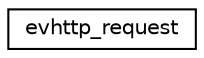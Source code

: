 digraph G
{
  edge [fontname="Helvetica",fontsize="10",labelfontname="Helvetica",labelfontsize="10"];
  node [fontname="Helvetica",fontsize="10",shape=record];
  rankdir="LR";
  Node1 [label="evhttp_request",height=0.2,width=0.4,color="black", fillcolor="white", style="filled",URL="$structevhttp__request.html"];
}
